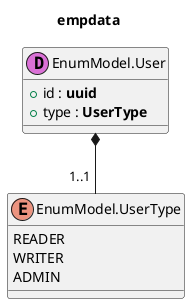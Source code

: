 @startuml
title empdata
''''''''''''''''''''''''''''''''''''''''''
''                                      ''
''  AUTOGENERATED CODE -- DO NOT EDIT!  ''
''                                      ''
''''''''''''''''''''''''''''''''''''''''''

class "EnumModel.User" as _0 << (D,orchid) >> {
+ id : **uuid**
+ type : **UserType**
}
enum "EnumModel.UserType" as _1 {
READER
WRITER
ADMIN
}
_0 *-- "1..1 " _1
@enduml
